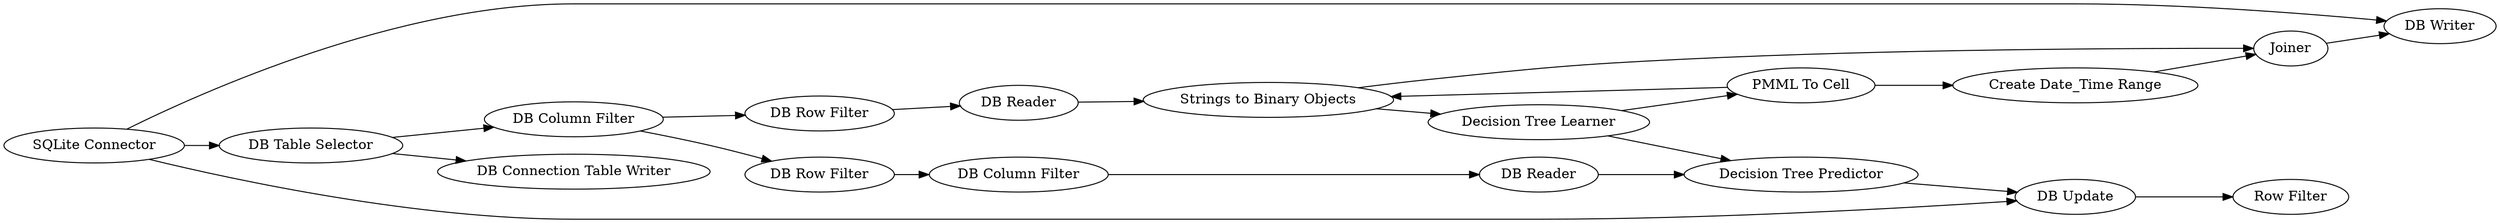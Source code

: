 digraph {
	183 -> 184
	177 -> 191
	188 -> 196
	190 -> 195
	183 -> 202
	185 -> 186
	194 -> 190
	192 -> 199
	186 -> 194
	184 -> 185
	195 -> 177
	191 -> 192
	193 -> 202
	190 -> 192
	195 -> 193
	202 -> 201
	183 -> 199
	196 -> 193
	187 -> 188
	185 -> 187
	184 -> 198
	177 -> 190
	201 [label="Row Filter"]
	190 [label="Strings to Binary Objects"]
	192 [label=Joiner]
	185 [label="DB Column Filter"]
	188 [label="DB Column Filter"]
	196 [label="DB Reader"]
	191 [label="Create Date_Time Range"]
	186 [label="DB Row Filter"]
	198 [label="DB Connection Table Writer"]
	183 [label="SQLite Connector"]
	187 [label="DB Row Filter"]
	194 [label="DB Reader"]
	202 [label="DB Update"]
	177 [label="PMML To Cell"]
	193 [label="Decision Tree Predictor"]
	184 [label="DB Table Selector"]
	195 [label="Decision Tree Learner"]
	199 [label="DB Writer"]
	rankdir=LR
}
